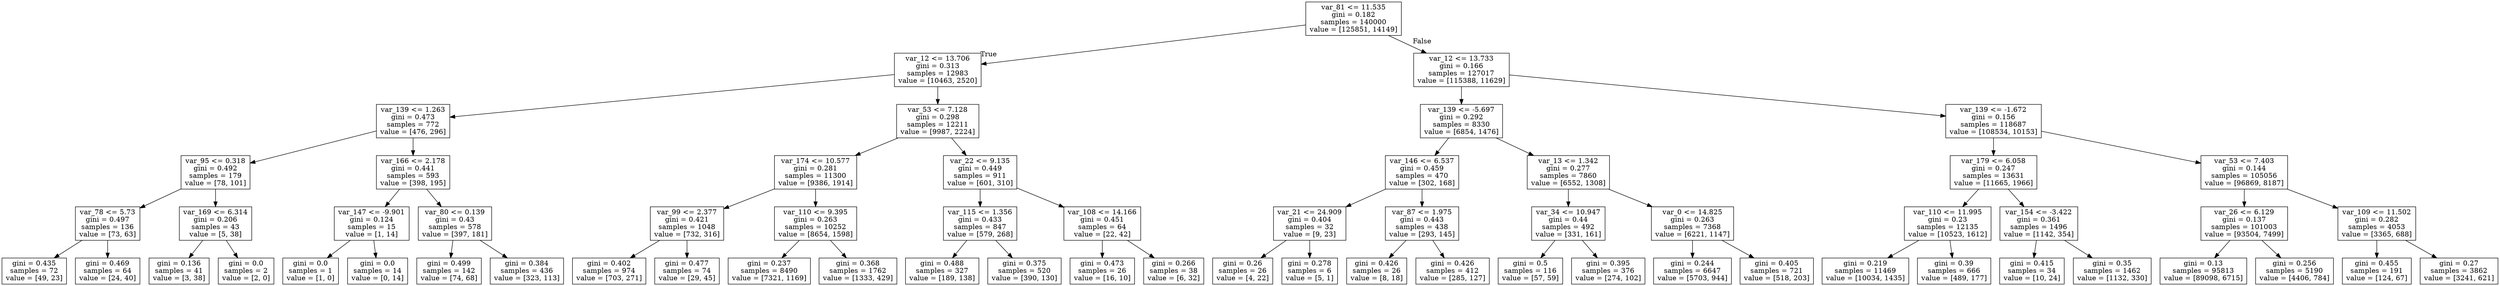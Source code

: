 digraph Tree {
node [shape=box] ;
0 [label="var_81 <= 11.535\ngini = 0.182\nsamples = 140000\nvalue = [125851, 14149]"] ;
1 [label="var_12 <= 13.706\ngini = 0.313\nsamples = 12983\nvalue = [10463, 2520]"] ;
0 -> 1 [labeldistance=2.5, labelangle=45, headlabel="True"] ;
2 [label="var_139 <= 1.263\ngini = 0.473\nsamples = 772\nvalue = [476, 296]"] ;
1 -> 2 ;
3 [label="var_95 <= 0.318\ngini = 0.492\nsamples = 179\nvalue = [78, 101]"] ;
2 -> 3 ;
4 [label="var_78 <= 5.73\ngini = 0.497\nsamples = 136\nvalue = [73, 63]"] ;
3 -> 4 ;
5 [label="gini = 0.435\nsamples = 72\nvalue = [49, 23]"] ;
4 -> 5 ;
6 [label="gini = 0.469\nsamples = 64\nvalue = [24, 40]"] ;
4 -> 6 ;
7 [label="var_169 <= 6.314\ngini = 0.206\nsamples = 43\nvalue = [5, 38]"] ;
3 -> 7 ;
8 [label="gini = 0.136\nsamples = 41\nvalue = [3, 38]"] ;
7 -> 8 ;
9 [label="gini = 0.0\nsamples = 2\nvalue = [2, 0]"] ;
7 -> 9 ;
10 [label="var_166 <= 2.178\ngini = 0.441\nsamples = 593\nvalue = [398, 195]"] ;
2 -> 10 ;
11 [label="var_147 <= -9.901\ngini = 0.124\nsamples = 15\nvalue = [1, 14]"] ;
10 -> 11 ;
12 [label="gini = 0.0\nsamples = 1\nvalue = [1, 0]"] ;
11 -> 12 ;
13 [label="gini = 0.0\nsamples = 14\nvalue = [0, 14]"] ;
11 -> 13 ;
14 [label="var_80 <= 0.139\ngini = 0.43\nsamples = 578\nvalue = [397, 181]"] ;
10 -> 14 ;
15 [label="gini = 0.499\nsamples = 142\nvalue = [74, 68]"] ;
14 -> 15 ;
16 [label="gini = 0.384\nsamples = 436\nvalue = [323, 113]"] ;
14 -> 16 ;
17 [label="var_53 <= 7.128\ngini = 0.298\nsamples = 12211\nvalue = [9987, 2224]"] ;
1 -> 17 ;
18 [label="var_174 <= 10.577\ngini = 0.281\nsamples = 11300\nvalue = [9386, 1914]"] ;
17 -> 18 ;
19 [label="var_99 <= 2.377\ngini = 0.421\nsamples = 1048\nvalue = [732, 316]"] ;
18 -> 19 ;
20 [label="gini = 0.402\nsamples = 974\nvalue = [703, 271]"] ;
19 -> 20 ;
21 [label="gini = 0.477\nsamples = 74\nvalue = [29, 45]"] ;
19 -> 21 ;
22 [label="var_110 <= 9.395\ngini = 0.263\nsamples = 10252\nvalue = [8654, 1598]"] ;
18 -> 22 ;
23 [label="gini = 0.237\nsamples = 8490\nvalue = [7321, 1169]"] ;
22 -> 23 ;
24 [label="gini = 0.368\nsamples = 1762\nvalue = [1333, 429]"] ;
22 -> 24 ;
25 [label="var_22 <= 9.135\ngini = 0.449\nsamples = 911\nvalue = [601, 310]"] ;
17 -> 25 ;
26 [label="var_115 <= 1.356\ngini = 0.433\nsamples = 847\nvalue = [579, 268]"] ;
25 -> 26 ;
27 [label="gini = 0.488\nsamples = 327\nvalue = [189, 138]"] ;
26 -> 27 ;
28 [label="gini = 0.375\nsamples = 520\nvalue = [390, 130]"] ;
26 -> 28 ;
29 [label="var_108 <= 14.166\ngini = 0.451\nsamples = 64\nvalue = [22, 42]"] ;
25 -> 29 ;
30 [label="gini = 0.473\nsamples = 26\nvalue = [16, 10]"] ;
29 -> 30 ;
31 [label="gini = 0.266\nsamples = 38\nvalue = [6, 32]"] ;
29 -> 31 ;
32 [label="var_12 <= 13.733\ngini = 0.166\nsamples = 127017\nvalue = [115388, 11629]"] ;
0 -> 32 [labeldistance=2.5, labelangle=-45, headlabel="False"] ;
33 [label="var_139 <= -5.697\ngini = 0.292\nsamples = 8330\nvalue = [6854, 1476]"] ;
32 -> 33 ;
34 [label="var_146 <= 6.537\ngini = 0.459\nsamples = 470\nvalue = [302, 168]"] ;
33 -> 34 ;
35 [label="var_21 <= 24.909\ngini = 0.404\nsamples = 32\nvalue = [9, 23]"] ;
34 -> 35 ;
36 [label="gini = 0.26\nsamples = 26\nvalue = [4, 22]"] ;
35 -> 36 ;
37 [label="gini = 0.278\nsamples = 6\nvalue = [5, 1]"] ;
35 -> 37 ;
38 [label="var_87 <= 1.975\ngini = 0.443\nsamples = 438\nvalue = [293, 145]"] ;
34 -> 38 ;
39 [label="gini = 0.426\nsamples = 26\nvalue = [8, 18]"] ;
38 -> 39 ;
40 [label="gini = 0.426\nsamples = 412\nvalue = [285, 127]"] ;
38 -> 40 ;
41 [label="var_13 <= 1.342\ngini = 0.277\nsamples = 7860\nvalue = [6552, 1308]"] ;
33 -> 41 ;
42 [label="var_34 <= 10.947\ngini = 0.44\nsamples = 492\nvalue = [331, 161]"] ;
41 -> 42 ;
43 [label="gini = 0.5\nsamples = 116\nvalue = [57, 59]"] ;
42 -> 43 ;
44 [label="gini = 0.395\nsamples = 376\nvalue = [274, 102]"] ;
42 -> 44 ;
45 [label="var_0 <= 14.825\ngini = 0.263\nsamples = 7368\nvalue = [6221, 1147]"] ;
41 -> 45 ;
46 [label="gini = 0.244\nsamples = 6647\nvalue = [5703, 944]"] ;
45 -> 46 ;
47 [label="gini = 0.405\nsamples = 721\nvalue = [518, 203]"] ;
45 -> 47 ;
48 [label="var_139 <= -1.672\ngini = 0.156\nsamples = 118687\nvalue = [108534, 10153]"] ;
32 -> 48 ;
49 [label="var_179 <= 6.058\ngini = 0.247\nsamples = 13631\nvalue = [11665, 1966]"] ;
48 -> 49 ;
50 [label="var_110 <= 11.995\ngini = 0.23\nsamples = 12135\nvalue = [10523, 1612]"] ;
49 -> 50 ;
51 [label="gini = 0.219\nsamples = 11469\nvalue = [10034, 1435]"] ;
50 -> 51 ;
52 [label="gini = 0.39\nsamples = 666\nvalue = [489, 177]"] ;
50 -> 52 ;
53 [label="var_154 <= -3.422\ngini = 0.361\nsamples = 1496\nvalue = [1142, 354]"] ;
49 -> 53 ;
54 [label="gini = 0.415\nsamples = 34\nvalue = [10, 24]"] ;
53 -> 54 ;
55 [label="gini = 0.35\nsamples = 1462\nvalue = [1132, 330]"] ;
53 -> 55 ;
56 [label="var_53 <= 7.403\ngini = 0.144\nsamples = 105056\nvalue = [96869, 8187]"] ;
48 -> 56 ;
57 [label="var_26 <= 6.129\ngini = 0.137\nsamples = 101003\nvalue = [93504, 7499]"] ;
56 -> 57 ;
58 [label="gini = 0.13\nsamples = 95813\nvalue = [89098, 6715]"] ;
57 -> 58 ;
59 [label="gini = 0.256\nsamples = 5190\nvalue = [4406, 784]"] ;
57 -> 59 ;
60 [label="var_109 <= 11.502\ngini = 0.282\nsamples = 4053\nvalue = [3365, 688]"] ;
56 -> 60 ;
61 [label="gini = 0.455\nsamples = 191\nvalue = [124, 67]"] ;
60 -> 61 ;
62 [label="gini = 0.27\nsamples = 3862\nvalue = [3241, 621]"] ;
60 -> 62 ;
}